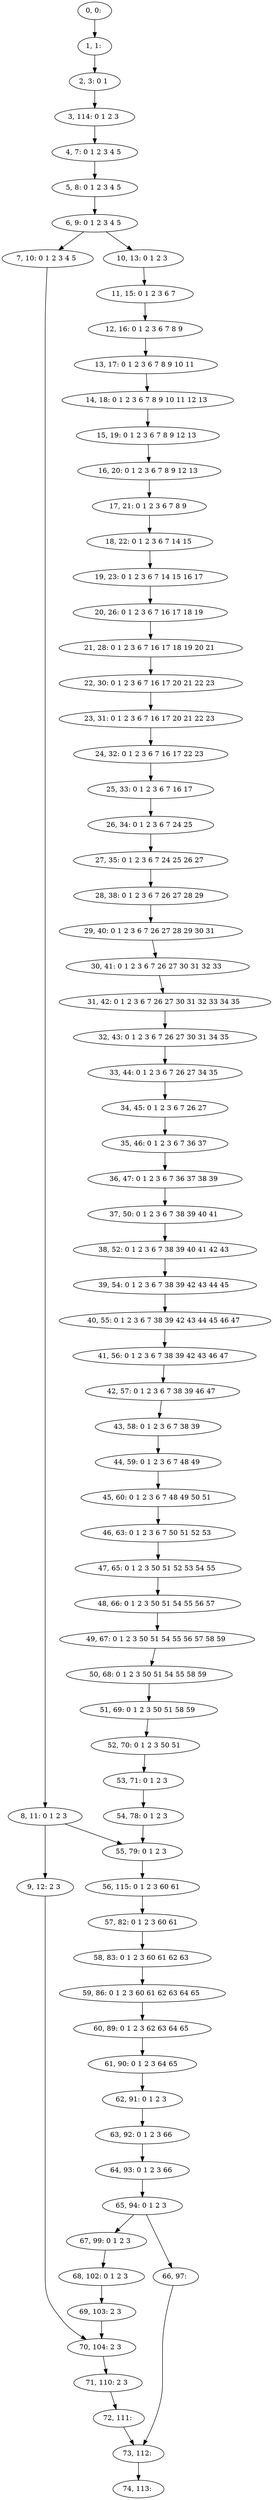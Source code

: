 digraph G {
0[label="0, 0: "];
1[label="1, 1: "];
2[label="2, 3: 0 1 "];
3[label="3, 114: 0 1 2 3 "];
4[label="4, 7: 0 1 2 3 4 5 "];
5[label="5, 8: 0 1 2 3 4 5 "];
6[label="6, 9: 0 1 2 3 4 5 "];
7[label="7, 10: 0 1 2 3 4 5 "];
8[label="8, 11: 0 1 2 3 "];
9[label="9, 12: 2 3 "];
10[label="10, 13: 0 1 2 3 "];
11[label="11, 15: 0 1 2 3 6 7 "];
12[label="12, 16: 0 1 2 3 6 7 8 9 "];
13[label="13, 17: 0 1 2 3 6 7 8 9 10 11 "];
14[label="14, 18: 0 1 2 3 6 7 8 9 10 11 12 13 "];
15[label="15, 19: 0 1 2 3 6 7 8 9 12 13 "];
16[label="16, 20: 0 1 2 3 6 7 8 9 12 13 "];
17[label="17, 21: 0 1 2 3 6 7 8 9 "];
18[label="18, 22: 0 1 2 3 6 7 14 15 "];
19[label="19, 23: 0 1 2 3 6 7 14 15 16 17 "];
20[label="20, 26: 0 1 2 3 6 7 16 17 18 19 "];
21[label="21, 28: 0 1 2 3 6 7 16 17 18 19 20 21 "];
22[label="22, 30: 0 1 2 3 6 7 16 17 20 21 22 23 "];
23[label="23, 31: 0 1 2 3 6 7 16 17 20 21 22 23 "];
24[label="24, 32: 0 1 2 3 6 7 16 17 22 23 "];
25[label="25, 33: 0 1 2 3 6 7 16 17 "];
26[label="26, 34: 0 1 2 3 6 7 24 25 "];
27[label="27, 35: 0 1 2 3 6 7 24 25 26 27 "];
28[label="28, 38: 0 1 2 3 6 7 26 27 28 29 "];
29[label="29, 40: 0 1 2 3 6 7 26 27 28 29 30 31 "];
30[label="30, 41: 0 1 2 3 6 7 26 27 30 31 32 33 "];
31[label="31, 42: 0 1 2 3 6 7 26 27 30 31 32 33 34 35 "];
32[label="32, 43: 0 1 2 3 6 7 26 27 30 31 34 35 "];
33[label="33, 44: 0 1 2 3 6 7 26 27 34 35 "];
34[label="34, 45: 0 1 2 3 6 7 26 27 "];
35[label="35, 46: 0 1 2 3 6 7 36 37 "];
36[label="36, 47: 0 1 2 3 6 7 36 37 38 39 "];
37[label="37, 50: 0 1 2 3 6 7 38 39 40 41 "];
38[label="38, 52: 0 1 2 3 6 7 38 39 40 41 42 43 "];
39[label="39, 54: 0 1 2 3 6 7 38 39 42 43 44 45 "];
40[label="40, 55: 0 1 2 3 6 7 38 39 42 43 44 45 46 47 "];
41[label="41, 56: 0 1 2 3 6 7 38 39 42 43 46 47 "];
42[label="42, 57: 0 1 2 3 6 7 38 39 46 47 "];
43[label="43, 58: 0 1 2 3 6 7 38 39 "];
44[label="44, 59: 0 1 2 3 6 7 48 49 "];
45[label="45, 60: 0 1 2 3 6 7 48 49 50 51 "];
46[label="46, 63: 0 1 2 3 6 7 50 51 52 53 "];
47[label="47, 65: 0 1 2 3 50 51 52 53 54 55 "];
48[label="48, 66: 0 1 2 3 50 51 54 55 56 57 "];
49[label="49, 67: 0 1 2 3 50 51 54 55 56 57 58 59 "];
50[label="50, 68: 0 1 2 3 50 51 54 55 58 59 "];
51[label="51, 69: 0 1 2 3 50 51 58 59 "];
52[label="52, 70: 0 1 2 3 50 51 "];
53[label="53, 71: 0 1 2 3 "];
54[label="54, 78: 0 1 2 3 "];
55[label="55, 79: 0 1 2 3 "];
56[label="56, 115: 0 1 2 3 60 61 "];
57[label="57, 82: 0 1 2 3 60 61 "];
58[label="58, 83: 0 1 2 3 60 61 62 63 "];
59[label="59, 86: 0 1 2 3 60 61 62 63 64 65 "];
60[label="60, 89: 0 1 2 3 62 63 64 65 "];
61[label="61, 90: 0 1 2 3 64 65 "];
62[label="62, 91: 0 1 2 3 "];
63[label="63, 92: 0 1 2 3 66 "];
64[label="64, 93: 0 1 2 3 66 "];
65[label="65, 94: 0 1 2 3 "];
66[label="66, 97: "];
67[label="67, 99: 0 1 2 3 "];
68[label="68, 102: 0 1 2 3 "];
69[label="69, 103: 2 3 "];
70[label="70, 104: 2 3 "];
71[label="71, 110: 2 3 "];
72[label="72, 111: "];
73[label="73, 112: "];
74[label="74, 113: "];
0->1 ;
1->2 ;
2->3 ;
3->4 ;
4->5 ;
5->6 ;
6->7 ;
6->10 ;
7->8 ;
8->9 ;
8->55 ;
9->70 ;
10->11 ;
11->12 ;
12->13 ;
13->14 ;
14->15 ;
15->16 ;
16->17 ;
17->18 ;
18->19 ;
19->20 ;
20->21 ;
21->22 ;
22->23 ;
23->24 ;
24->25 ;
25->26 ;
26->27 ;
27->28 ;
28->29 ;
29->30 ;
30->31 ;
31->32 ;
32->33 ;
33->34 ;
34->35 ;
35->36 ;
36->37 ;
37->38 ;
38->39 ;
39->40 ;
40->41 ;
41->42 ;
42->43 ;
43->44 ;
44->45 ;
45->46 ;
46->47 ;
47->48 ;
48->49 ;
49->50 ;
50->51 ;
51->52 ;
52->53 ;
53->54 ;
54->55 ;
55->56 ;
56->57 ;
57->58 ;
58->59 ;
59->60 ;
60->61 ;
61->62 ;
62->63 ;
63->64 ;
64->65 ;
65->66 ;
65->67 ;
66->73 ;
67->68 ;
68->69 ;
69->70 ;
70->71 ;
71->72 ;
72->73 ;
73->74 ;
}
